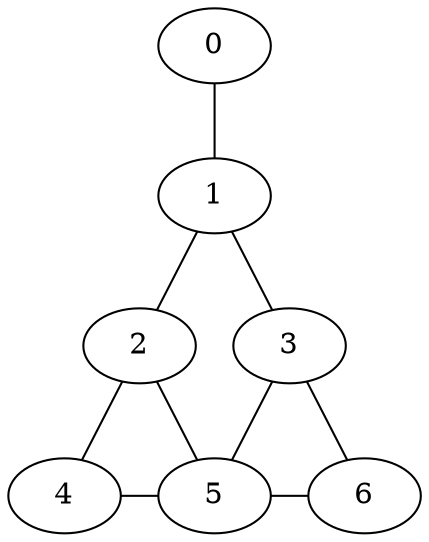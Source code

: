 // second example graph in https://en.wikipedia.org/wiki/Tree_decomposition

graph g {

    { rank = same; 2; 3; }
    { rank = same; 4; 5; 6; }

    0 -- { 1 }
    1 -- { 2 3 }
    2 -- { 4 5 }
    3 -- { 5 6 }
    4 -- { 5 }
    5 -- { 6 }
    6 -- {   }
}
